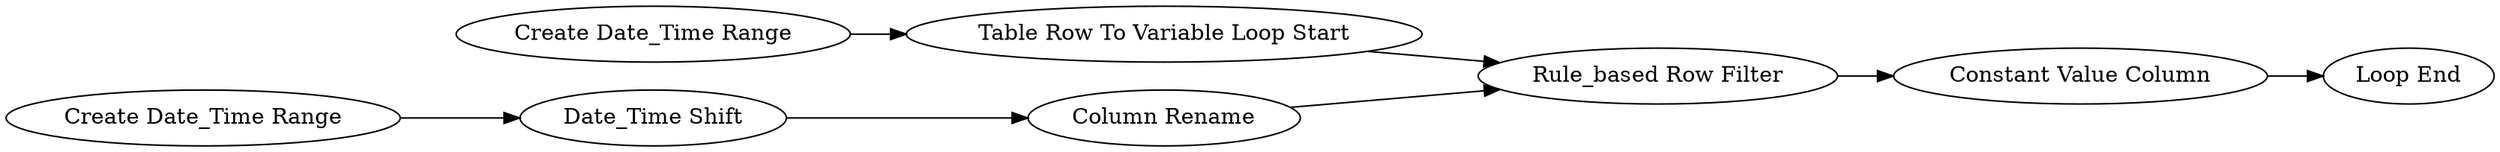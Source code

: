 digraph {
	8 -> 13
	7 -> 5
	2 -> 7
	5 -> 21
	20 -> 16
	21 -> 20
	13 -> 21
	5 [label="Column Rename"]
	16 [label="Loop End"]
	13 [label="Table Row To Variable Loop Start"]
	20 [label="Constant Value Column"]
	7 [label="Date_Time Shift"]
	21 [label="Rule_based Row Filter"]
	8 [label="Create Date_Time Range"]
	2 [label="Create Date_Time Range"]
	rankdir=LR
}
